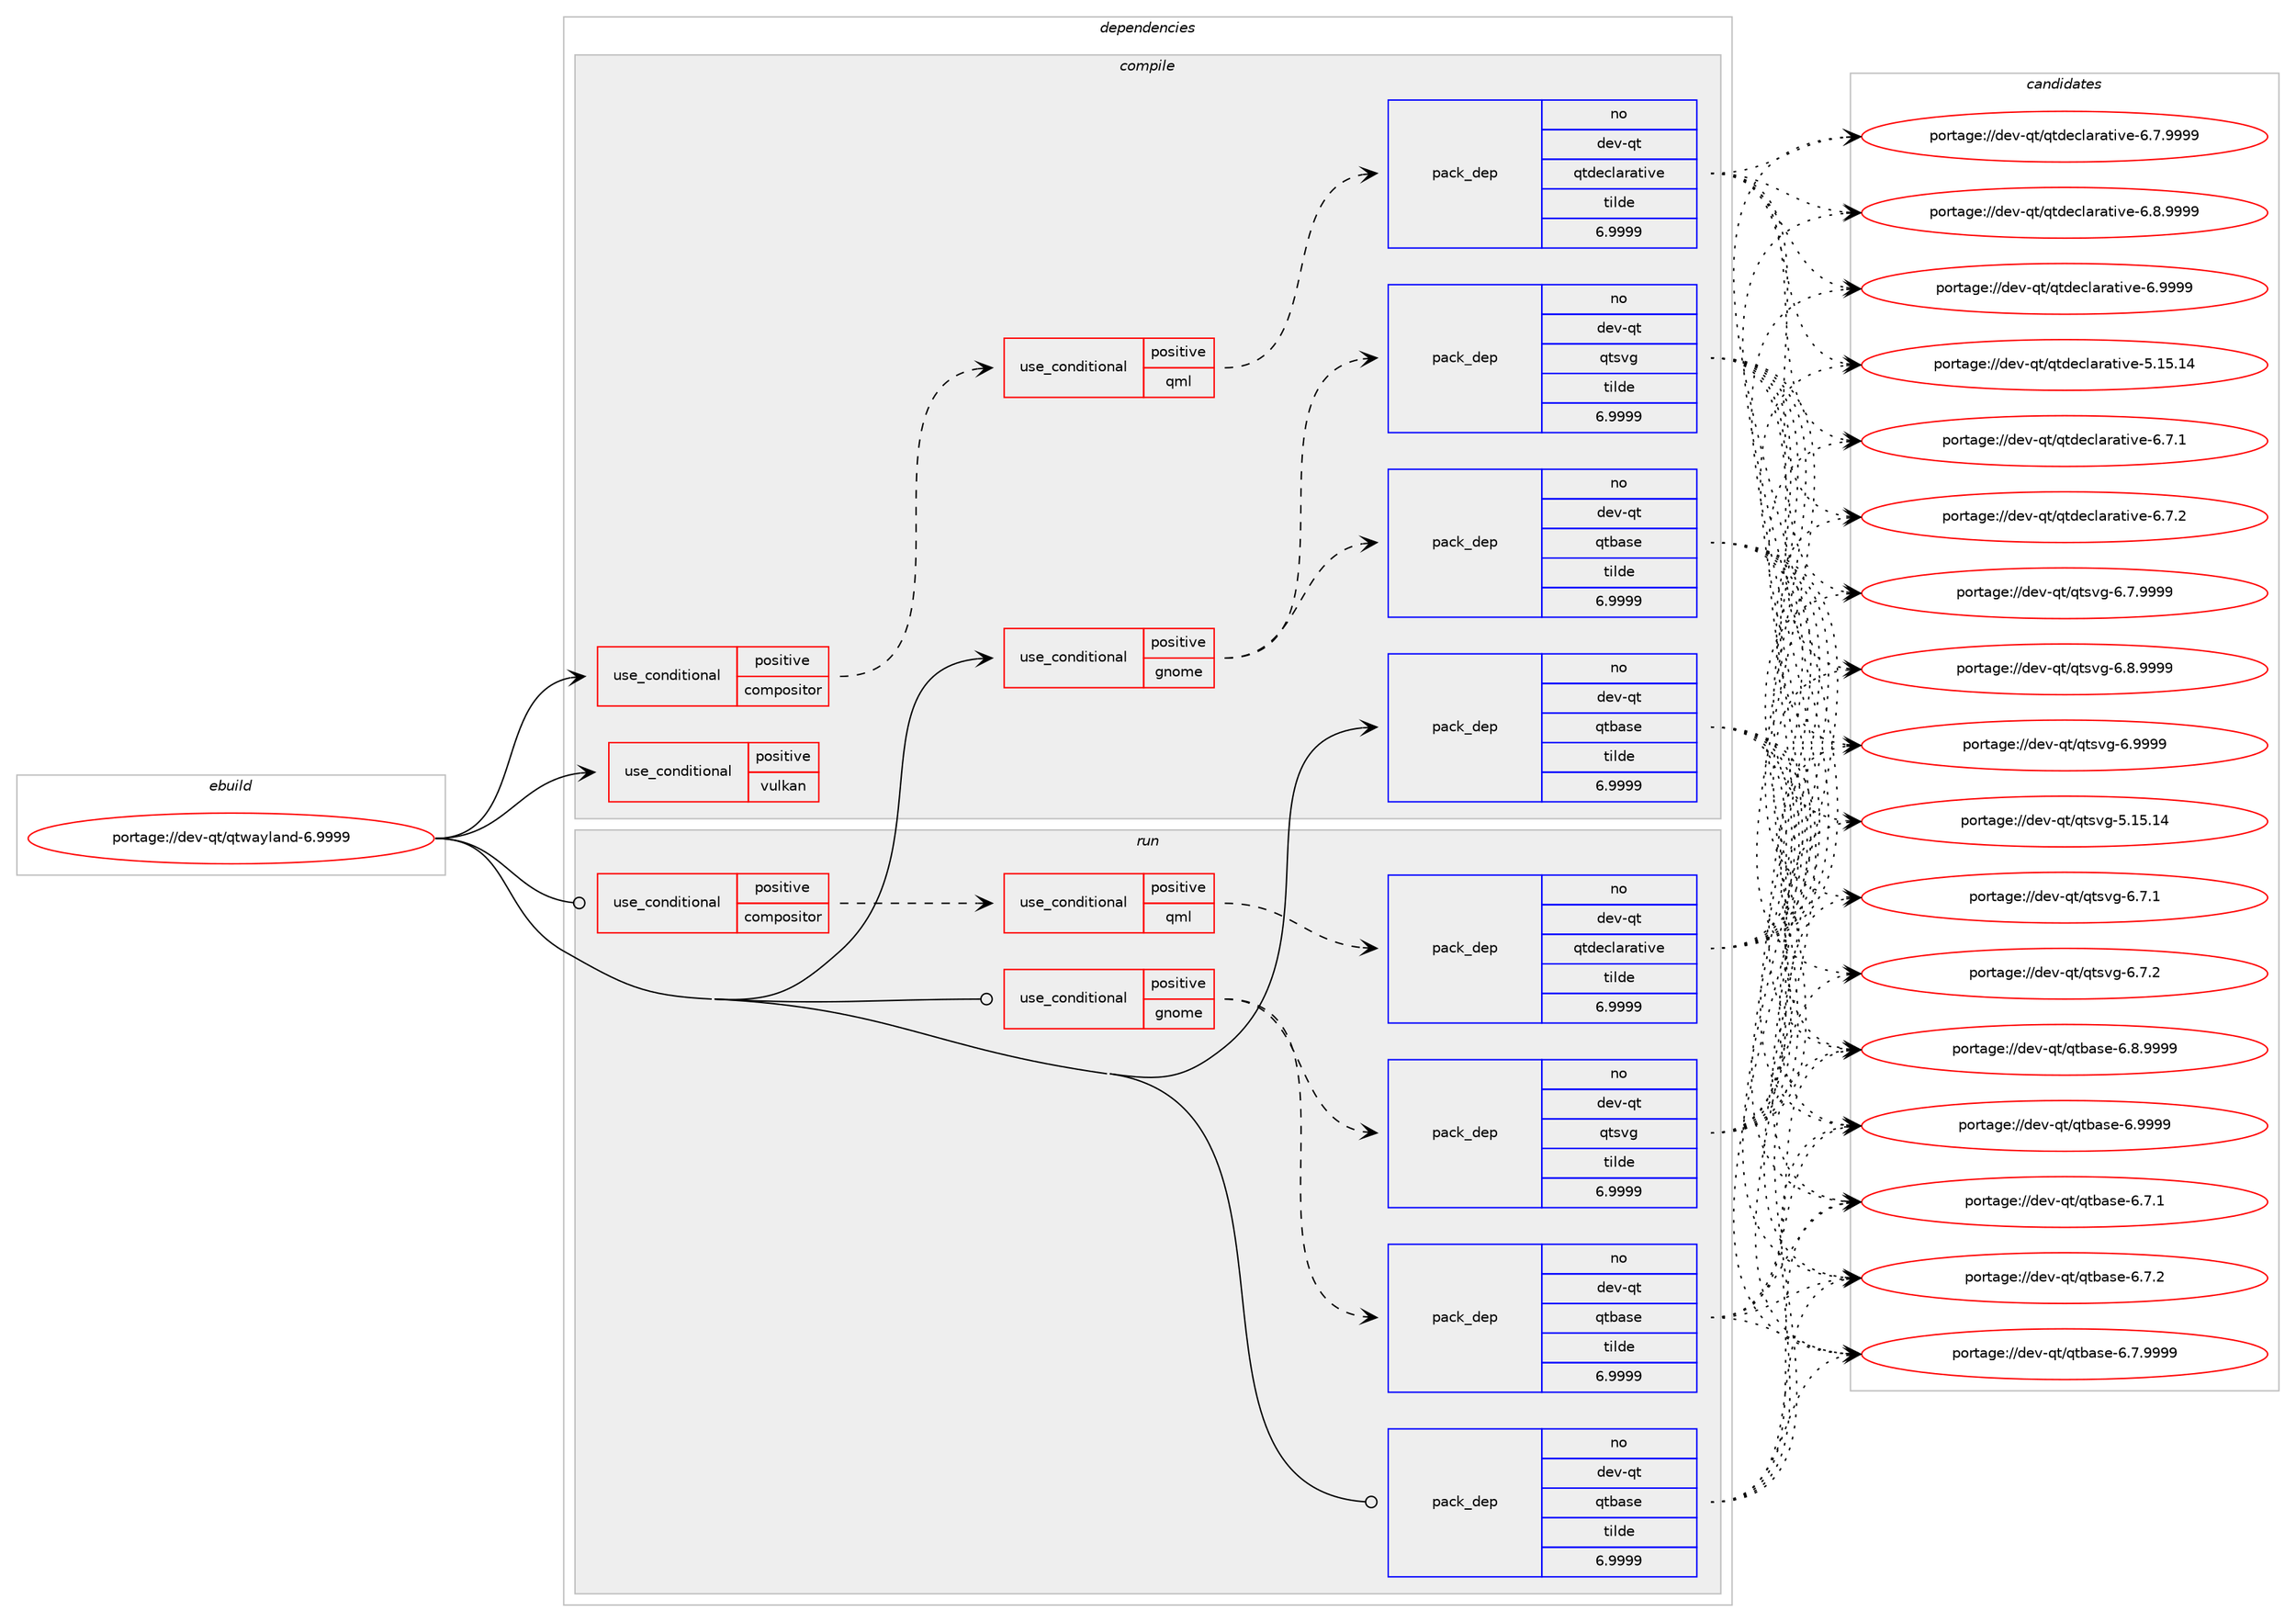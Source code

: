 digraph prolog {

# *************
# Graph options
# *************

newrank=true;
concentrate=true;
compound=true;
graph [rankdir=LR,fontname=Helvetica,fontsize=10,ranksep=1.5];#, ranksep=2.5, nodesep=0.2];
edge  [arrowhead=vee];
node  [fontname=Helvetica,fontsize=10];

# **********
# The ebuild
# **********

subgraph cluster_leftcol {
color=gray;
rank=same;
label=<<i>ebuild</i>>;
id [label="portage://dev-qt/qtwayland-6.9999", color=red, width=4, href="../dev-qt/qtwayland-6.9999.svg"];
}

# ****************
# The dependencies
# ****************

subgraph cluster_midcol {
color=gray;
label=<<i>dependencies</i>>;
subgraph cluster_compile {
fillcolor="#eeeeee";
style=filled;
label=<<i>compile</i>>;
subgraph cond41266 {
dependency86695 [label=<<TABLE BORDER="0" CELLBORDER="1" CELLSPACING="0" CELLPADDING="4"><TR><TD ROWSPAN="3" CELLPADDING="10">use_conditional</TD></TR><TR><TD>positive</TD></TR><TR><TD>compositor</TD></TR></TABLE>>, shape=none, color=red];
subgraph cond41267 {
dependency86696 [label=<<TABLE BORDER="0" CELLBORDER="1" CELLSPACING="0" CELLPADDING="4"><TR><TD ROWSPAN="3" CELLPADDING="10">use_conditional</TD></TR><TR><TD>positive</TD></TR><TR><TD>qml</TD></TR></TABLE>>, shape=none, color=red];
subgraph pack44189 {
dependency86697 [label=<<TABLE BORDER="0" CELLBORDER="1" CELLSPACING="0" CELLPADDING="4" WIDTH="220"><TR><TD ROWSPAN="6" CELLPADDING="30">pack_dep</TD></TR><TR><TD WIDTH="110">no</TD></TR><TR><TD>dev-qt</TD></TR><TR><TD>qtdeclarative</TD></TR><TR><TD>tilde</TD></TR><TR><TD>6.9999</TD></TR></TABLE>>, shape=none, color=blue];
}
dependency86696:e -> dependency86697:w [weight=20,style="dashed",arrowhead="vee"];
}
dependency86695:e -> dependency86696:w [weight=20,style="dashed",arrowhead="vee"];
}
id:e -> dependency86695:w [weight=20,style="solid",arrowhead="vee"];
subgraph cond41268 {
dependency86698 [label=<<TABLE BORDER="0" CELLBORDER="1" CELLSPACING="0" CELLPADDING="4"><TR><TD ROWSPAN="3" CELLPADDING="10">use_conditional</TD></TR><TR><TD>positive</TD></TR><TR><TD>gnome</TD></TR></TABLE>>, shape=none, color=red];
subgraph pack44190 {
dependency86699 [label=<<TABLE BORDER="0" CELLBORDER="1" CELLSPACING="0" CELLPADDING="4" WIDTH="220"><TR><TD ROWSPAN="6" CELLPADDING="30">pack_dep</TD></TR><TR><TD WIDTH="110">no</TD></TR><TR><TD>dev-qt</TD></TR><TR><TD>qtbase</TD></TR><TR><TD>tilde</TD></TR><TR><TD>6.9999</TD></TR></TABLE>>, shape=none, color=blue];
}
dependency86698:e -> dependency86699:w [weight=20,style="dashed",arrowhead="vee"];
subgraph pack44191 {
dependency86700 [label=<<TABLE BORDER="0" CELLBORDER="1" CELLSPACING="0" CELLPADDING="4" WIDTH="220"><TR><TD ROWSPAN="6" CELLPADDING="30">pack_dep</TD></TR><TR><TD WIDTH="110">no</TD></TR><TR><TD>dev-qt</TD></TR><TR><TD>qtsvg</TD></TR><TR><TD>tilde</TD></TR><TR><TD>6.9999</TD></TR></TABLE>>, shape=none, color=blue];
}
dependency86698:e -> dependency86700:w [weight=20,style="dashed",arrowhead="vee"];
}
id:e -> dependency86698:w [weight=20,style="solid",arrowhead="vee"];
subgraph cond41269 {
dependency86701 [label=<<TABLE BORDER="0" CELLBORDER="1" CELLSPACING="0" CELLPADDING="4"><TR><TD ROWSPAN="3" CELLPADDING="10">use_conditional</TD></TR><TR><TD>positive</TD></TR><TR><TD>vulkan</TD></TR></TABLE>>, shape=none, color=red];
# *** BEGIN UNKNOWN DEPENDENCY TYPE (TODO) ***
# dependency86701 -> package_dependency(portage://dev-qt/qtwayland-6.9999,install,no,dev-util,vulkan-headers,none,[,,],[],[])
# *** END UNKNOWN DEPENDENCY TYPE (TODO) ***

}
id:e -> dependency86701:w [weight=20,style="solid",arrowhead="vee"];
# *** BEGIN UNKNOWN DEPENDENCY TYPE (TODO) ***
# id -> package_dependency(portage://dev-qt/qtwayland-6.9999,install,no,dev-libs,wayland,none,[,,],[],[])
# *** END UNKNOWN DEPENDENCY TYPE (TODO) ***

subgraph pack44192 {
dependency86702 [label=<<TABLE BORDER="0" CELLBORDER="1" CELLSPACING="0" CELLPADDING="4" WIDTH="220"><TR><TD ROWSPAN="6" CELLPADDING="30">pack_dep</TD></TR><TR><TD WIDTH="110">no</TD></TR><TR><TD>dev-qt</TD></TR><TR><TD>qtbase</TD></TR><TR><TD>tilde</TD></TR><TR><TD>6.9999</TD></TR></TABLE>>, shape=none, color=blue];
}
id:e -> dependency86702:w [weight=20,style="solid",arrowhead="vee"];
# *** BEGIN UNKNOWN DEPENDENCY TYPE (TODO) ***
# id -> package_dependency(portage://dev-qt/qtwayland-6.9999,install,no,media-libs,libglvnd,none,[,,],[],[])
# *** END UNKNOWN DEPENDENCY TYPE (TODO) ***

# *** BEGIN UNKNOWN DEPENDENCY TYPE (TODO) ***
# id -> package_dependency(portage://dev-qt/qtwayland-6.9999,install,no,x11-libs,libxkbcommon,none,[,,],[],[])
# *** END UNKNOWN DEPENDENCY TYPE (TODO) ***

}
subgraph cluster_compileandrun {
fillcolor="#eeeeee";
style=filled;
label=<<i>compile and run</i>>;
}
subgraph cluster_run {
fillcolor="#eeeeee";
style=filled;
label=<<i>run</i>>;
subgraph cond41270 {
dependency86703 [label=<<TABLE BORDER="0" CELLBORDER="1" CELLSPACING="0" CELLPADDING="4"><TR><TD ROWSPAN="3" CELLPADDING="10">use_conditional</TD></TR><TR><TD>positive</TD></TR><TR><TD>compositor</TD></TR></TABLE>>, shape=none, color=red];
subgraph cond41271 {
dependency86704 [label=<<TABLE BORDER="0" CELLBORDER="1" CELLSPACING="0" CELLPADDING="4"><TR><TD ROWSPAN="3" CELLPADDING="10">use_conditional</TD></TR><TR><TD>positive</TD></TR><TR><TD>qml</TD></TR></TABLE>>, shape=none, color=red];
subgraph pack44193 {
dependency86705 [label=<<TABLE BORDER="0" CELLBORDER="1" CELLSPACING="0" CELLPADDING="4" WIDTH="220"><TR><TD ROWSPAN="6" CELLPADDING="30">pack_dep</TD></TR><TR><TD WIDTH="110">no</TD></TR><TR><TD>dev-qt</TD></TR><TR><TD>qtdeclarative</TD></TR><TR><TD>tilde</TD></TR><TR><TD>6.9999</TD></TR></TABLE>>, shape=none, color=blue];
}
dependency86704:e -> dependency86705:w [weight=20,style="dashed",arrowhead="vee"];
}
dependency86703:e -> dependency86704:w [weight=20,style="dashed",arrowhead="vee"];
}
id:e -> dependency86703:w [weight=20,style="solid",arrowhead="odot"];
subgraph cond41272 {
dependency86706 [label=<<TABLE BORDER="0" CELLBORDER="1" CELLSPACING="0" CELLPADDING="4"><TR><TD ROWSPAN="3" CELLPADDING="10">use_conditional</TD></TR><TR><TD>positive</TD></TR><TR><TD>gnome</TD></TR></TABLE>>, shape=none, color=red];
subgraph pack44194 {
dependency86707 [label=<<TABLE BORDER="0" CELLBORDER="1" CELLSPACING="0" CELLPADDING="4" WIDTH="220"><TR><TD ROWSPAN="6" CELLPADDING="30">pack_dep</TD></TR><TR><TD WIDTH="110">no</TD></TR><TR><TD>dev-qt</TD></TR><TR><TD>qtbase</TD></TR><TR><TD>tilde</TD></TR><TR><TD>6.9999</TD></TR></TABLE>>, shape=none, color=blue];
}
dependency86706:e -> dependency86707:w [weight=20,style="dashed",arrowhead="vee"];
subgraph pack44195 {
dependency86708 [label=<<TABLE BORDER="0" CELLBORDER="1" CELLSPACING="0" CELLPADDING="4" WIDTH="220"><TR><TD ROWSPAN="6" CELLPADDING="30">pack_dep</TD></TR><TR><TD WIDTH="110">no</TD></TR><TR><TD>dev-qt</TD></TR><TR><TD>qtsvg</TD></TR><TR><TD>tilde</TD></TR><TR><TD>6.9999</TD></TR></TABLE>>, shape=none, color=blue];
}
dependency86706:e -> dependency86708:w [weight=20,style="dashed",arrowhead="vee"];
}
id:e -> dependency86706:w [weight=20,style="solid",arrowhead="odot"];
# *** BEGIN UNKNOWN DEPENDENCY TYPE (TODO) ***
# id -> package_dependency(portage://dev-qt/qtwayland-6.9999,run,no,dev-libs,wayland,none,[,,],[],[])
# *** END UNKNOWN DEPENDENCY TYPE (TODO) ***

subgraph pack44196 {
dependency86709 [label=<<TABLE BORDER="0" CELLBORDER="1" CELLSPACING="0" CELLPADDING="4" WIDTH="220"><TR><TD ROWSPAN="6" CELLPADDING="30">pack_dep</TD></TR><TR><TD WIDTH="110">no</TD></TR><TR><TD>dev-qt</TD></TR><TR><TD>qtbase</TD></TR><TR><TD>tilde</TD></TR><TR><TD>6.9999</TD></TR></TABLE>>, shape=none, color=blue];
}
id:e -> dependency86709:w [weight=20,style="solid",arrowhead="odot"];
# *** BEGIN UNKNOWN DEPENDENCY TYPE (TODO) ***
# id -> package_dependency(portage://dev-qt/qtwayland-6.9999,run,no,media-libs,libglvnd,none,[,,],[],[])
# *** END UNKNOWN DEPENDENCY TYPE (TODO) ***

# *** BEGIN UNKNOWN DEPENDENCY TYPE (TODO) ***
# id -> package_dependency(portage://dev-qt/qtwayland-6.9999,run,no,x11-libs,libxkbcommon,none,[,,],[],[])
# *** END UNKNOWN DEPENDENCY TYPE (TODO) ***

}
}

# **************
# The candidates
# **************

subgraph cluster_choices {
rank=same;
color=gray;
label=<<i>candidates</i>>;

subgraph choice44189 {
color=black;
nodesep=1;
choice10010111845113116471131161001019910897114971161051181014553464953464952 [label="portage://dev-qt/qtdeclarative-5.15.14", color=red, width=4,href="../dev-qt/qtdeclarative-5.15.14.svg"];
choice1001011184511311647113116100101991089711497116105118101455446554649 [label="portage://dev-qt/qtdeclarative-6.7.1", color=red, width=4,href="../dev-qt/qtdeclarative-6.7.1.svg"];
choice1001011184511311647113116100101991089711497116105118101455446554650 [label="portage://dev-qt/qtdeclarative-6.7.2", color=red, width=4,href="../dev-qt/qtdeclarative-6.7.2.svg"];
choice1001011184511311647113116100101991089711497116105118101455446554657575757 [label="portage://dev-qt/qtdeclarative-6.7.9999", color=red, width=4,href="../dev-qt/qtdeclarative-6.7.9999.svg"];
choice1001011184511311647113116100101991089711497116105118101455446564657575757 [label="portage://dev-qt/qtdeclarative-6.8.9999", color=red, width=4,href="../dev-qt/qtdeclarative-6.8.9999.svg"];
choice100101118451131164711311610010199108971149711610511810145544657575757 [label="portage://dev-qt/qtdeclarative-6.9999", color=red, width=4,href="../dev-qt/qtdeclarative-6.9999.svg"];
dependency86697:e -> choice10010111845113116471131161001019910897114971161051181014553464953464952:w [style=dotted,weight="100"];
dependency86697:e -> choice1001011184511311647113116100101991089711497116105118101455446554649:w [style=dotted,weight="100"];
dependency86697:e -> choice1001011184511311647113116100101991089711497116105118101455446554650:w [style=dotted,weight="100"];
dependency86697:e -> choice1001011184511311647113116100101991089711497116105118101455446554657575757:w [style=dotted,weight="100"];
dependency86697:e -> choice1001011184511311647113116100101991089711497116105118101455446564657575757:w [style=dotted,weight="100"];
dependency86697:e -> choice100101118451131164711311610010199108971149711610511810145544657575757:w [style=dotted,weight="100"];
}
subgraph choice44190 {
color=black;
nodesep=1;
choice10010111845113116471131169897115101455446554649 [label="portage://dev-qt/qtbase-6.7.1", color=red, width=4,href="../dev-qt/qtbase-6.7.1.svg"];
choice10010111845113116471131169897115101455446554650 [label="portage://dev-qt/qtbase-6.7.2", color=red, width=4,href="../dev-qt/qtbase-6.7.2.svg"];
choice10010111845113116471131169897115101455446554657575757 [label="portage://dev-qt/qtbase-6.7.9999", color=red, width=4,href="../dev-qt/qtbase-6.7.9999.svg"];
choice10010111845113116471131169897115101455446564657575757 [label="portage://dev-qt/qtbase-6.8.9999", color=red, width=4,href="../dev-qt/qtbase-6.8.9999.svg"];
choice1001011184511311647113116989711510145544657575757 [label="portage://dev-qt/qtbase-6.9999", color=red, width=4,href="../dev-qt/qtbase-6.9999.svg"];
dependency86699:e -> choice10010111845113116471131169897115101455446554649:w [style=dotted,weight="100"];
dependency86699:e -> choice10010111845113116471131169897115101455446554650:w [style=dotted,weight="100"];
dependency86699:e -> choice10010111845113116471131169897115101455446554657575757:w [style=dotted,weight="100"];
dependency86699:e -> choice10010111845113116471131169897115101455446564657575757:w [style=dotted,weight="100"];
dependency86699:e -> choice1001011184511311647113116989711510145544657575757:w [style=dotted,weight="100"];
}
subgraph choice44191 {
color=black;
nodesep=1;
choice10010111845113116471131161151181034553464953464952 [label="portage://dev-qt/qtsvg-5.15.14", color=red, width=4,href="../dev-qt/qtsvg-5.15.14.svg"];
choice1001011184511311647113116115118103455446554649 [label="portage://dev-qt/qtsvg-6.7.1", color=red, width=4,href="../dev-qt/qtsvg-6.7.1.svg"];
choice1001011184511311647113116115118103455446554650 [label="portage://dev-qt/qtsvg-6.7.2", color=red, width=4,href="../dev-qt/qtsvg-6.7.2.svg"];
choice1001011184511311647113116115118103455446554657575757 [label="portage://dev-qt/qtsvg-6.7.9999", color=red, width=4,href="../dev-qt/qtsvg-6.7.9999.svg"];
choice1001011184511311647113116115118103455446564657575757 [label="portage://dev-qt/qtsvg-6.8.9999", color=red, width=4,href="../dev-qt/qtsvg-6.8.9999.svg"];
choice100101118451131164711311611511810345544657575757 [label="portage://dev-qt/qtsvg-6.9999", color=red, width=4,href="../dev-qt/qtsvg-6.9999.svg"];
dependency86700:e -> choice10010111845113116471131161151181034553464953464952:w [style=dotted,weight="100"];
dependency86700:e -> choice1001011184511311647113116115118103455446554649:w [style=dotted,weight="100"];
dependency86700:e -> choice1001011184511311647113116115118103455446554650:w [style=dotted,weight="100"];
dependency86700:e -> choice1001011184511311647113116115118103455446554657575757:w [style=dotted,weight="100"];
dependency86700:e -> choice1001011184511311647113116115118103455446564657575757:w [style=dotted,weight="100"];
dependency86700:e -> choice100101118451131164711311611511810345544657575757:w [style=dotted,weight="100"];
}
subgraph choice44192 {
color=black;
nodesep=1;
choice10010111845113116471131169897115101455446554649 [label="portage://dev-qt/qtbase-6.7.1", color=red, width=4,href="../dev-qt/qtbase-6.7.1.svg"];
choice10010111845113116471131169897115101455446554650 [label="portage://dev-qt/qtbase-6.7.2", color=red, width=4,href="../dev-qt/qtbase-6.7.2.svg"];
choice10010111845113116471131169897115101455446554657575757 [label="portage://dev-qt/qtbase-6.7.9999", color=red, width=4,href="../dev-qt/qtbase-6.7.9999.svg"];
choice10010111845113116471131169897115101455446564657575757 [label="portage://dev-qt/qtbase-6.8.9999", color=red, width=4,href="../dev-qt/qtbase-6.8.9999.svg"];
choice1001011184511311647113116989711510145544657575757 [label="portage://dev-qt/qtbase-6.9999", color=red, width=4,href="../dev-qt/qtbase-6.9999.svg"];
dependency86702:e -> choice10010111845113116471131169897115101455446554649:w [style=dotted,weight="100"];
dependency86702:e -> choice10010111845113116471131169897115101455446554650:w [style=dotted,weight="100"];
dependency86702:e -> choice10010111845113116471131169897115101455446554657575757:w [style=dotted,weight="100"];
dependency86702:e -> choice10010111845113116471131169897115101455446564657575757:w [style=dotted,weight="100"];
dependency86702:e -> choice1001011184511311647113116989711510145544657575757:w [style=dotted,weight="100"];
}
subgraph choice44193 {
color=black;
nodesep=1;
choice10010111845113116471131161001019910897114971161051181014553464953464952 [label="portage://dev-qt/qtdeclarative-5.15.14", color=red, width=4,href="../dev-qt/qtdeclarative-5.15.14.svg"];
choice1001011184511311647113116100101991089711497116105118101455446554649 [label="portage://dev-qt/qtdeclarative-6.7.1", color=red, width=4,href="../dev-qt/qtdeclarative-6.7.1.svg"];
choice1001011184511311647113116100101991089711497116105118101455446554650 [label="portage://dev-qt/qtdeclarative-6.7.2", color=red, width=4,href="../dev-qt/qtdeclarative-6.7.2.svg"];
choice1001011184511311647113116100101991089711497116105118101455446554657575757 [label="portage://dev-qt/qtdeclarative-6.7.9999", color=red, width=4,href="../dev-qt/qtdeclarative-6.7.9999.svg"];
choice1001011184511311647113116100101991089711497116105118101455446564657575757 [label="portage://dev-qt/qtdeclarative-6.8.9999", color=red, width=4,href="../dev-qt/qtdeclarative-6.8.9999.svg"];
choice100101118451131164711311610010199108971149711610511810145544657575757 [label="portage://dev-qt/qtdeclarative-6.9999", color=red, width=4,href="../dev-qt/qtdeclarative-6.9999.svg"];
dependency86705:e -> choice10010111845113116471131161001019910897114971161051181014553464953464952:w [style=dotted,weight="100"];
dependency86705:e -> choice1001011184511311647113116100101991089711497116105118101455446554649:w [style=dotted,weight="100"];
dependency86705:e -> choice1001011184511311647113116100101991089711497116105118101455446554650:w [style=dotted,weight="100"];
dependency86705:e -> choice1001011184511311647113116100101991089711497116105118101455446554657575757:w [style=dotted,weight="100"];
dependency86705:e -> choice1001011184511311647113116100101991089711497116105118101455446564657575757:w [style=dotted,weight="100"];
dependency86705:e -> choice100101118451131164711311610010199108971149711610511810145544657575757:w [style=dotted,weight="100"];
}
subgraph choice44194 {
color=black;
nodesep=1;
choice10010111845113116471131169897115101455446554649 [label="portage://dev-qt/qtbase-6.7.1", color=red, width=4,href="../dev-qt/qtbase-6.7.1.svg"];
choice10010111845113116471131169897115101455446554650 [label="portage://dev-qt/qtbase-6.7.2", color=red, width=4,href="../dev-qt/qtbase-6.7.2.svg"];
choice10010111845113116471131169897115101455446554657575757 [label="portage://dev-qt/qtbase-6.7.9999", color=red, width=4,href="../dev-qt/qtbase-6.7.9999.svg"];
choice10010111845113116471131169897115101455446564657575757 [label="portage://dev-qt/qtbase-6.8.9999", color=red, width=4,href="../dev-qt/qtbase-6.8.9999.svg"];
choice1001011184511311647113116989711510145544657575757 [label="portage://dev-qt/qtbase-6.9999", color=red, width=4,href="../dev-qt/qtbase-6.9999.svg"];
dependency86707:e -> choice10010111845113116471131169897115101455446554649:w [style=dotted,weight="100"];
dependency86707:e -> choice10010111845113116471131169897115101455446554650:w [style=dotted,weight="100"];
dependency86707:e -> choice10010111845113116471131169897115101455446554657575757:w [style=dotted,weight="100"];
dependency86707:e -> choice10010111845113116471131169897115101455446564657575757:w [style=dotted,weight="100"];
dependency86707:e -> choice1001011184511311647113116989711510145544657575757:w [style=dotted,weight="100"];
}
subgraph choice44195 {
color=black;
nodesep=1;
choice10010111845113116471131161151181034553464953464952 [label="portage://dev-qt/qtsvg-5.15.14", color=red, width=4,href="../dev-qt/qtsvg-5.15.14.svg"];
choice1001011184511311647113116115118103455446554649 [label="portage://dev-qt/qtsvg-6.7.1", color=red, width=4,href="../dev-qt/qtsvg-6.7.1.svg"];
choice1001011184511311647113116115118103455446554650 [label="portage://dev-qt/qtsvg-6.7.2", color=red, width=4,href="../dev-qt/qtsvg-6.7.2.svg"];
choice1001011184511311647113116115118103455446554657575757 [label="portage://dev-qt/qtsvg-6.7.9999", color=red, width=4,href="../dev-qt/qtsvg-6.7.9999.svg"];
choice1001011184511311647113116115118103455446564657575757 [label="portage://dev-qt/qtsvg-6.8.9999", color=red, width=4,href="../dev-qt/qtsvg-6.8.9999.svg"];
choice100101118451131164711311611511810345544657575757 [label="portage://dev-qt/qtsvg-6.9999", color=red, width=4,href="../dev-qt/qtsvg-6.9999.svg"];
dependency86708:e -> choice10010111845113116471131161151181034553464953464952:w [style=dotted,weight="100"];
dependency86708:e -> choice1001011184511311647113116115118103455446554649:w [style=dotted,weight="100"];
dependency86708:e -> choice1001011184511311647113116115118103455446554650:w [style=dotted,weight="100"];
dependency86708:e -> choice1001011184511311647113116115118103455446554657575757:w [style=dotted,weight="100"];
dependency86708:e -> choice1001011184511311647113116115118103455446564657575757:w [style=dotted,weight="100"];
dependency86708:e -> choice100101118451131164711311611511810345544657575757:w [style=dotted,weight="100"];
}
subgraph choice44196 {
color=black;
nodesep=1;
choice10010111845113116471131169897115101455446554649 [label="portage://dev-qt/qtbase-6.7.1", color=red, width=4,href="../dev-qt/qtbase-6.7.1.svg"];
choice10010111845113116471131169897115101455446554650 [label="portage://dev-qt/qtbase-6.7.2", color=red, width=4,href="../dev-qt/qtbase-6.7.2.svg"];
choice10010111845113116471131169897115101455446554657575757 [label="portage://dev-qt/qtbase-6.7.9999", color=red, width=4,href="../dev-qt/qtbase-6.7.9999.svg"];
choice10010111845113116471131169897115101455446564657575757 [label="portage://dev-qt/qtbase-6.8.9999", color=red, width=4,href="../dev-qt/qtbase-6.8.9999.svg"];
choice1001011184511311647113116989711510145544657575757 [label="portage://dev-qt/qtbase-6.9999", color=red, width=4,href="../dev-qt/qtbase-6.9999.svg"];
dependency86709:e -> choice10010111845113116471131169897115101455446554649:w [style=dotted,weight="100"];
dependency86709:e -> choice10010111845113116471131169897115101455446554650:w [style=dotted,weight="100"];
dependency86709:e -> choice10010111845113116471131169897115101455446554657575757:w [style=dotted,weight="100"];
dependency86709:e -> choice10010111845113116471131169897115101455446564657575757:w [style=dotted,weight="100"];
dependency86709:e -> choice1001011184511311647113116989711510145544657575757:w [style=dotted,weight="100"];
}
}

}
